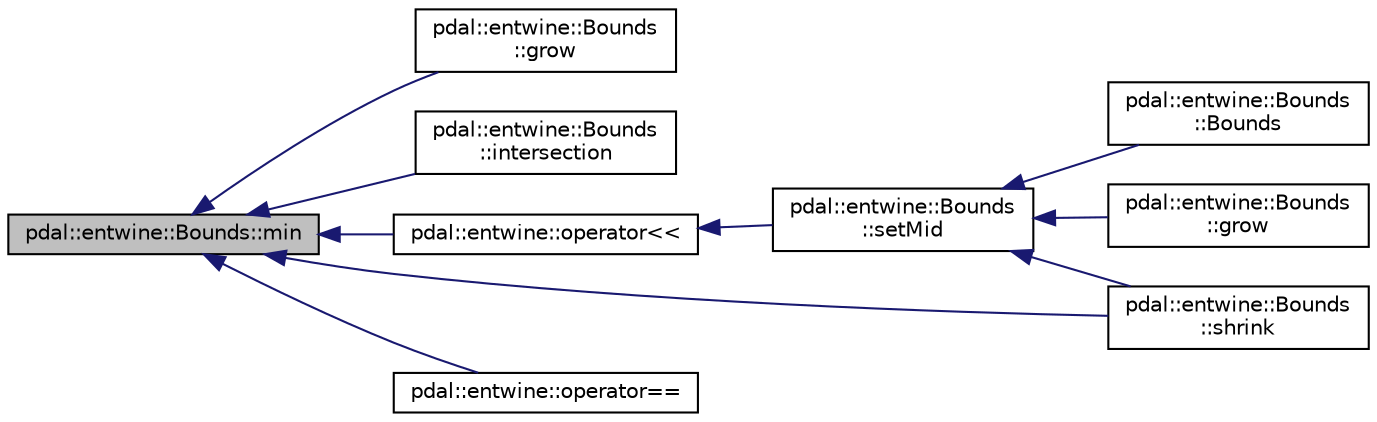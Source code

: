 digraph "pdal::entwine::Bounds::min"
{
  edge [fontname="Helvetica",fontsize="10",labelfontname="Helvetica",labelfontsize="10"];
  node [fontname="Helvetica",fontsize="10",shape=record];
  rankdir="LR";
  Node1 [label="pdal::entwine::Bounds::min",height=0.2,width=0.4,color="black", fillcolor="grey75", style="filled", fontcolor="black"];
  Node1 -> Node2 [dir="back",color="midnightblue",fontsize="10",style="solid",fontname="Helvetica"];
  Node2 [label="pdal::entwine::Bounds\l::grow",height=0.2,width=0.4,color="black", fillcolor="white", style="filled",URL="$classpdal_1_1entwine_1_1Bounds.html#a46cd008276c19c20d0c01b2beaef5cd3"];
  Node1 -> Node3 [dir="back",color="midnightblue",fontsize="10",style="solid",fontname="Helvetica"];
  Node3 [label="pdal::entwine::Bounds\l::intersection",height=0.2,width=0.4,color="black", fillcolor="white", style="filled",URL="$classpdal_1_1entwine_1_1Bounds.html#a2ac435e7eec69b71d8b8ecb3a98b938e"];
  Node1 -> Node4 [dir="back",color="midnightblue",fontsize="10",style="solid",fontname="Helvetica"];
  Node4 [label="pdal::entwine::operator\<\<",height=0.2,width=0.4,color="black", fillcolor="white", style="filled",URL="$namespacepdal_1_1entwine.html#a0e121edf608aed244a8b7d7e322b05bd"];
  Node4 -> Node5 [dir="back",color="midnightblue",fontsize="10",style="solid",fontname="Helvetica"];
  Node5 [label="pdal::entwine::Bounds\l::setMid",height=0.2,width=0.4,color="black", fillcolor="white", style="filled",URL="$classpdal_1_1entwine_1_1Bounds.html#abba3dd337b171b5b24b309c184778e6f"];
  Node5 -> Node6 [dir="back",color="midnightblue",fontsize="10",style="solid",fontname="Helvetica"];
  Node6 [label="pdal::entwine::Bounds\l::Bounds",height=0.2,width=0.4,color="black", fillcolor="white", style="filled",URL="$classpdal_1_1entwine_1_1Bounds.html#a56e80a10564ab05d885123ee4ace66b7"];
  Node5 -> Node7 [dir="back",color="midnightblue",fontsize="10",style="solid",fontname="Helvetica"];
  Node7 [label="pdal::entwine::Bounds\l::grow",height=0.2,width=0.4,color="black", fillcolor="white", style="filled",URL="$classpdal_1_1entwine_1_1Bounds.html#a3975245fc8e177de0fbe508fdadbe7f4"];
  Node5 -> Node8 [dir="back",color="midnightblue",fontsize="10",style="solid",fontname="Helvetica"];
  Node8 [label="pdal::entwine::Bounds\l::shrink",height=0.2,width=0.4,color="black", fillcolor="white", style="filled",URL="$classpdal_1_1entwine_1_1Bounds.html#a885aac2d965ca61c54c06386a86349e9"];
  Node1 -> Node9 [dir="back",color="midnightblue",fontsize="10",style="solid",fontname="Helvetica"];
  Node9 [label="pdal::entwine::operator==",height=0.2,width=0.4,color="black", fillcolor="white", style="filled",URL="$namespacepdal_1_1entwine.html#aa10afd558d04a9336013b45d7e8ef06c"];
  Node1 -> Node8 [dir="back",color="midnightblue",fontsize="10",style="solid",fontname="Helvetica"];
}

